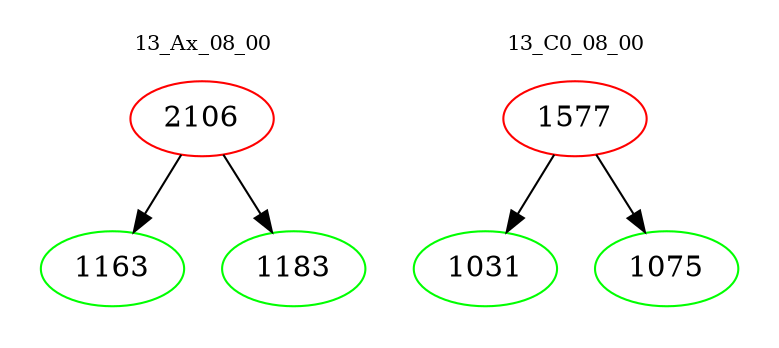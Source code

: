digraph{
subgraph cluster_0 {
color = white
label = "13_Ax_08_00";
fontsize=10;
T0_2106 [label="2106", color="red"]
T0_2106 -> T0_1163 [color="black"]
T0_1163 [label="1163", color="green"]
T0_2106 -> T0_1183 [color="black"]
T0_1183 [label="1183", color="green"]
}
subgraph cluster_1 {
color = white
label = "13_C0_08_00";
fontsize=10;
T1_1577 [label="1577", color="red"]
T1_1577 -> T1_1031 [color="black"]
T1_1031 [label="1031", color="green"]
T1_1577 -> T1_1075 [color="black"]
T1_1075 [label="1075", color="green"]
}
}
